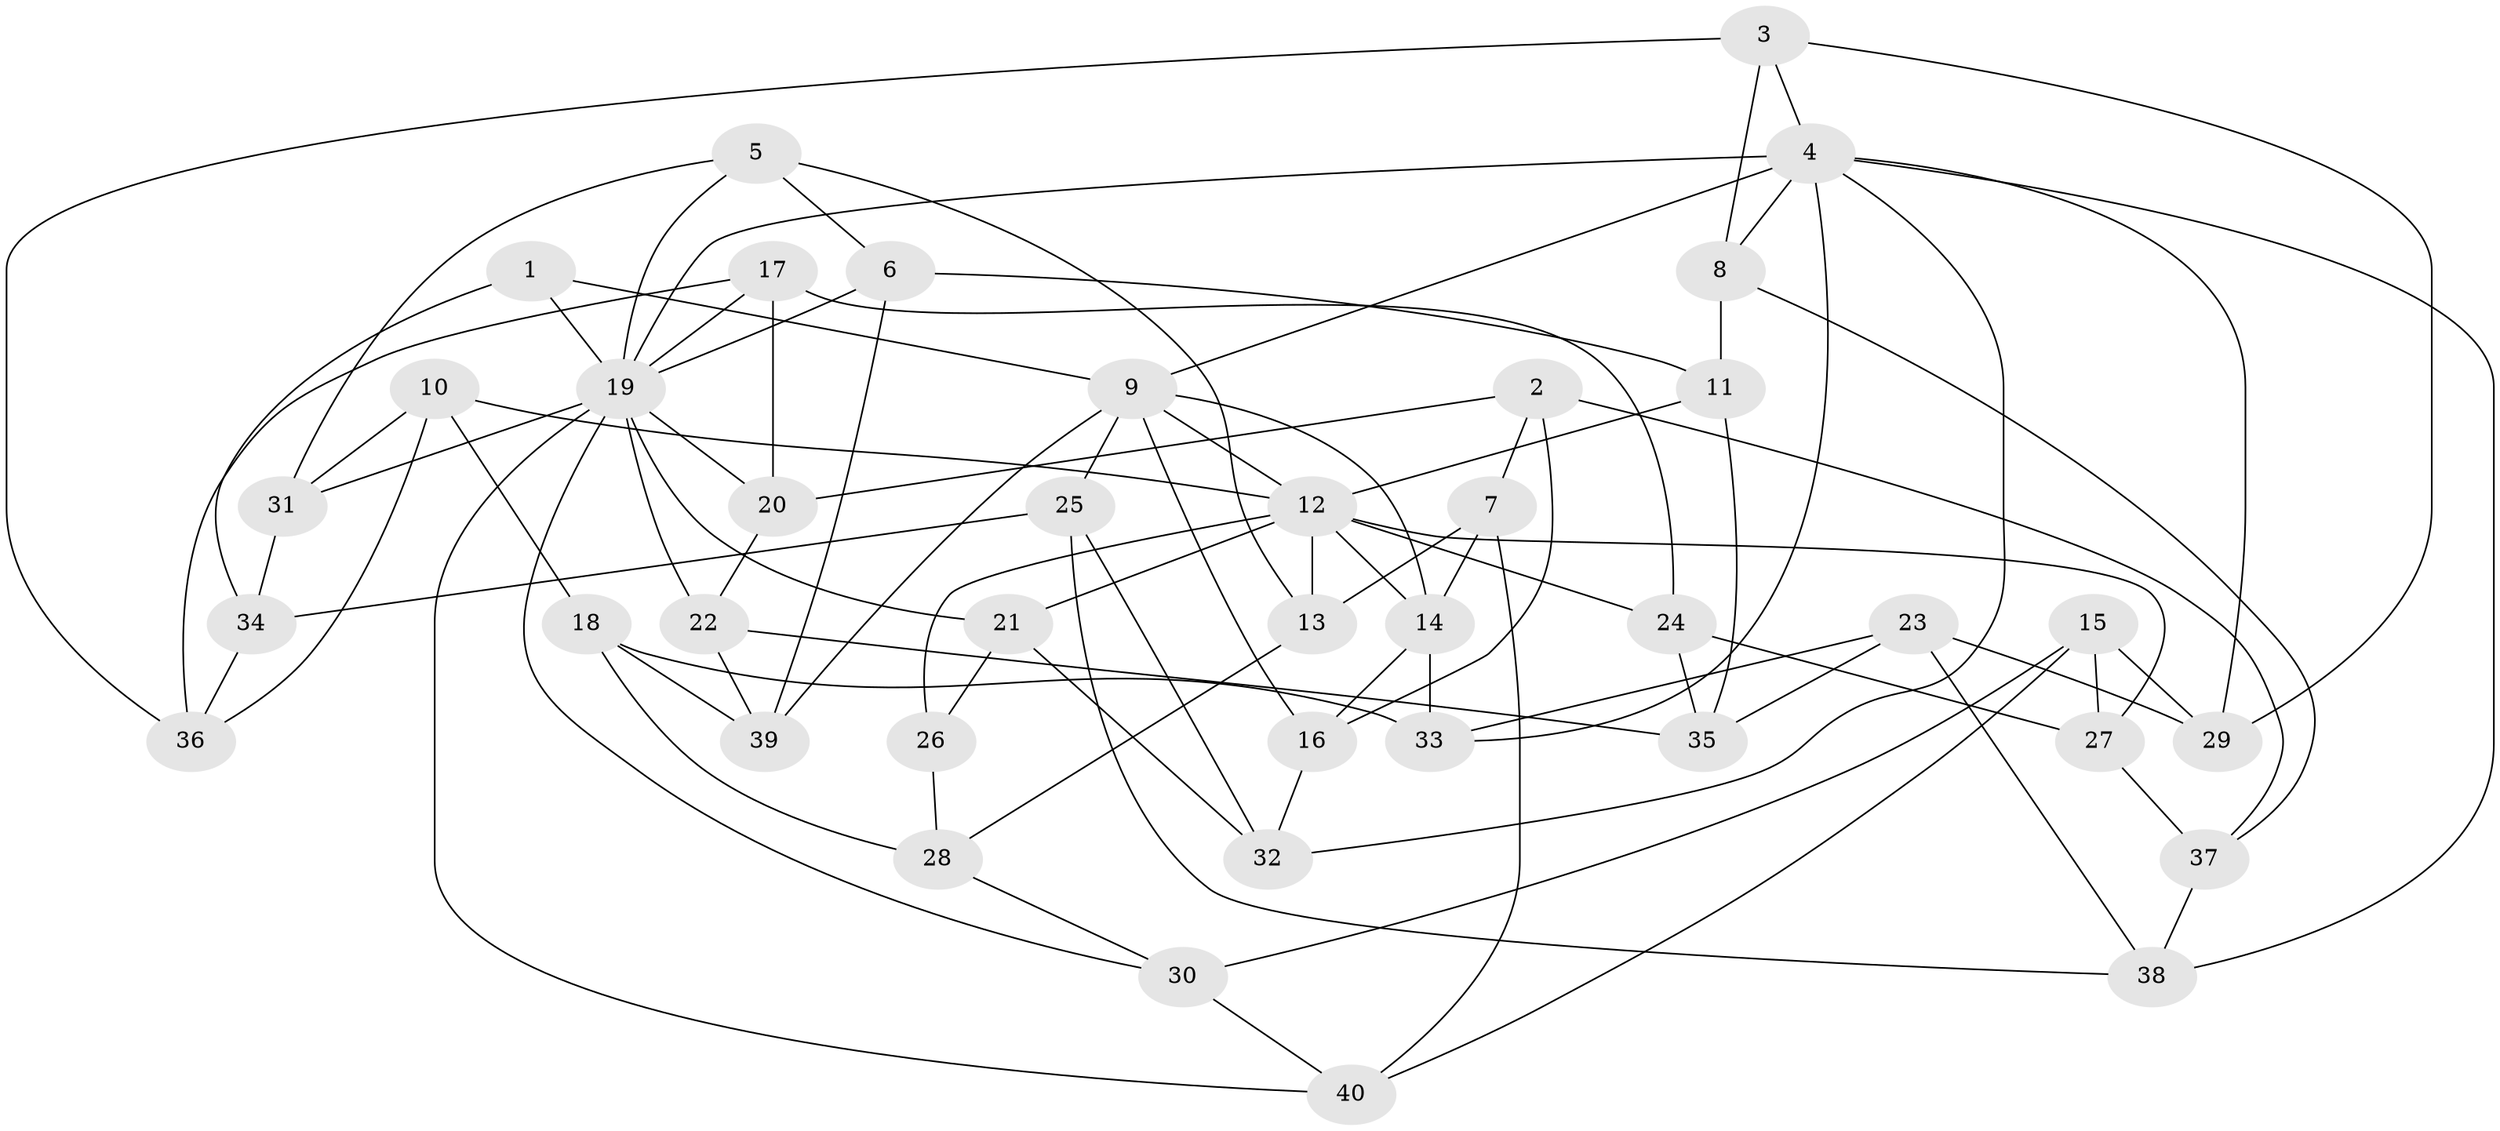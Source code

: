 // original degree distribution, {4: 1.0}
// Generated by graph-tools (version 1.1) at 2025/53/03/04/25 22:53:48]
// undirected, 40 vertices, 89 edges
graph export_dot {
  node [color=gray90,style=filled];
  1;
  2;
  3;
  4;
  5;
  6;
  7;
  8;
  9;
  10;
  11;
  12;
  13;
  14;
  15;
  16;
  17;
  18;
  19;
  20;
  21;
  22;
  23;
  24;
  25;
  26;
  27;
  28;
  29;
  30;
  31;
  32;
  33;
  34;
  35;
  36;
  37;
  38;
  39;
  40;
  1 -- 9 [weight=1.0];
  1 -- 19 [weight=2.0];
  1 -- 34 [weight=1.0];
  2 -- 7 [weight=1.0];
  2 -- 16 [weight=1.0];
  2 -- 20 [weight=1.0];
  2 -- 37 [weight=1.0];
  3 -- 4 [weight=1.0];
  3 -- 8 [weight=1.0];
  3 -- 29 [weight=1.0];
  3 -- 36 [weight=1.0];
  4 -- 8 [weight=1.0];
  4 -- 9 [weight=1.0];
  4 -- 19 [weight=1.0];
  4 -- 29 [weight=1.0];
  4 -- 32 [weight=1.0];
  4 -- 33 [weight=1.0];
  4 -- 38 [weight=1.0];
  5 -- 6 [weight=1.0];
  5 -- 13 [weight=1.0];
  5 -- 19 [weight=1.0];
  5 -- 31 [weight=1.0];
  6 -- 11 [weight=1.0];
  6 -- 19 [weight=1.0];
  6 -- 39 [weight=1.0];
  7 -- 13 [weight=1.0];
  7 -- 14 [weight=1.0];
  7 -- 40 [weight=1.0];
  8 -- 11 [weight=1.0];
  8 -- 37 [weight=1.0];
  9 -- 12 [weight=3.0];
  9 -- 14 [weight=2.0];
  9 -- 16 [weight=1.0];
  9 -- 25 [weight=1.0];
  9 -- 39 [weight=1.0];
  10 -- 12 [weight=1.0];
  10 -- 18 [weight=1.0];
  10 -- 31 [weight=1.0];
  10 -- 36 [weight=1.0];
  11 -- 12 [weight=1.0];
  11 -- 35 [weight=1.0];
  12 -- 13 [weight=1.0];
  12 -- 14 [weight=1.0];
  12 -- 21 [weight=1.0];
  12 -- 24 [weight=1.0];
  12 -- 26 [weight=2.0];
  12 -- 27 [weight=1.0];
  13 -- 28 [weight=1.0];
  14 -- 16 [weight=1.0];
  14 -- 33 [weight=1.0];
  15 -- 27 [weight=1.0];
  15 -- 29 [weight=1.0];
  15 -- 30 [weight=1.0];
  15 -- 40 [weight=1.0];
  16 -- 32 [weight=1.0];
  17 -- 19 [weight=1.0];
  17 -- 20 [weight=1.0];
  17 -- 24 [weight=1.0];
  17 -- 36 [weight=1.0];
  18 -- 28 [weight=1.0];
  18 -- 33 [weight=1.0];
  18 -- 39 [weight=1.0];
  19 -- 20 [weight=1.0];
  19 -- 21 [weight=1.0];
  19 -- 22 [weight=1.0];
  19 -- 30 [weight=1.0];
  19 -- 31 [weight=1.0];
  19 -- 40 [weight=1.0];
  20 -- 22 [weight=1.0];
  21 -- 26 [weight=1.0];
  21 -- 32 [weight=1.0];
  22 -- 35 [weight=1.0];
  22 -- 39 [weight=1.0];
  23 -- 29 [weight=1.0];
  23 -- 33 [weight=1.0];
  23 -- 35 [weight=1.0];
  23 -- 38 [weight=1.0];
  24 -- 27 [weight=1.0];
  24 -- 35 [weight=1.0];
  25 -- 32 [weight=1.0];
  25 -- 34 [weight=1.0];
  25 -- 38 [weight=1.0];
  26 -- 28 [weight=1.0];
  27 -- 37 [weight=1.0];
  28 -- 30 [weight=1.0];
  30 -- 40 [weight=1.0];
  31 -- 34 [weight=1.0];
  34 -- 36 [weight=1.0];
  37 -- 38 [weight=1.0];
}
